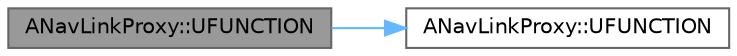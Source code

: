 digraph "ANavLinkProxy::UFUNCTION"
{
 // INTERACTIVE_SVG=YES
 // LATEX_PDF_SIZE
  bgcolor="transparent";
  edge [fontname=Helvetica,fontsize=10,labelfontname=Helvetica,labelfontsize=10];
  node [fontname=Helvetica,fontsize=10,shape=box,height=0.2,width=0.4];
  rankdir="LR";
  Node1 [id="Node000001",label="ANavLinkProxy::UFUNCTION",height=0.2,width=0.4,color="gray40", fillcolor="grey60", style="filled", fontcolor="black",tooltip="resume normal path following"];
  Node1 -> Node2 [id="edge1_Node000001_Node000002",color="steelblue1",style="solid",tooltip=" "];
  Node2 [id="Node000002",label="ANavLinkProxy::UFUNCTION",height=0.2,width=0.4,color="grey40", fillcolor="white", style="filled",URL="$d8/d9a/classANavLinkProxy.html#a36c596f01dfd0bb3cf7d91d4bd00e32a",tooltip="called when agent reaches smart link during path following, use ResumePathFollowing() to give control..."];
}
